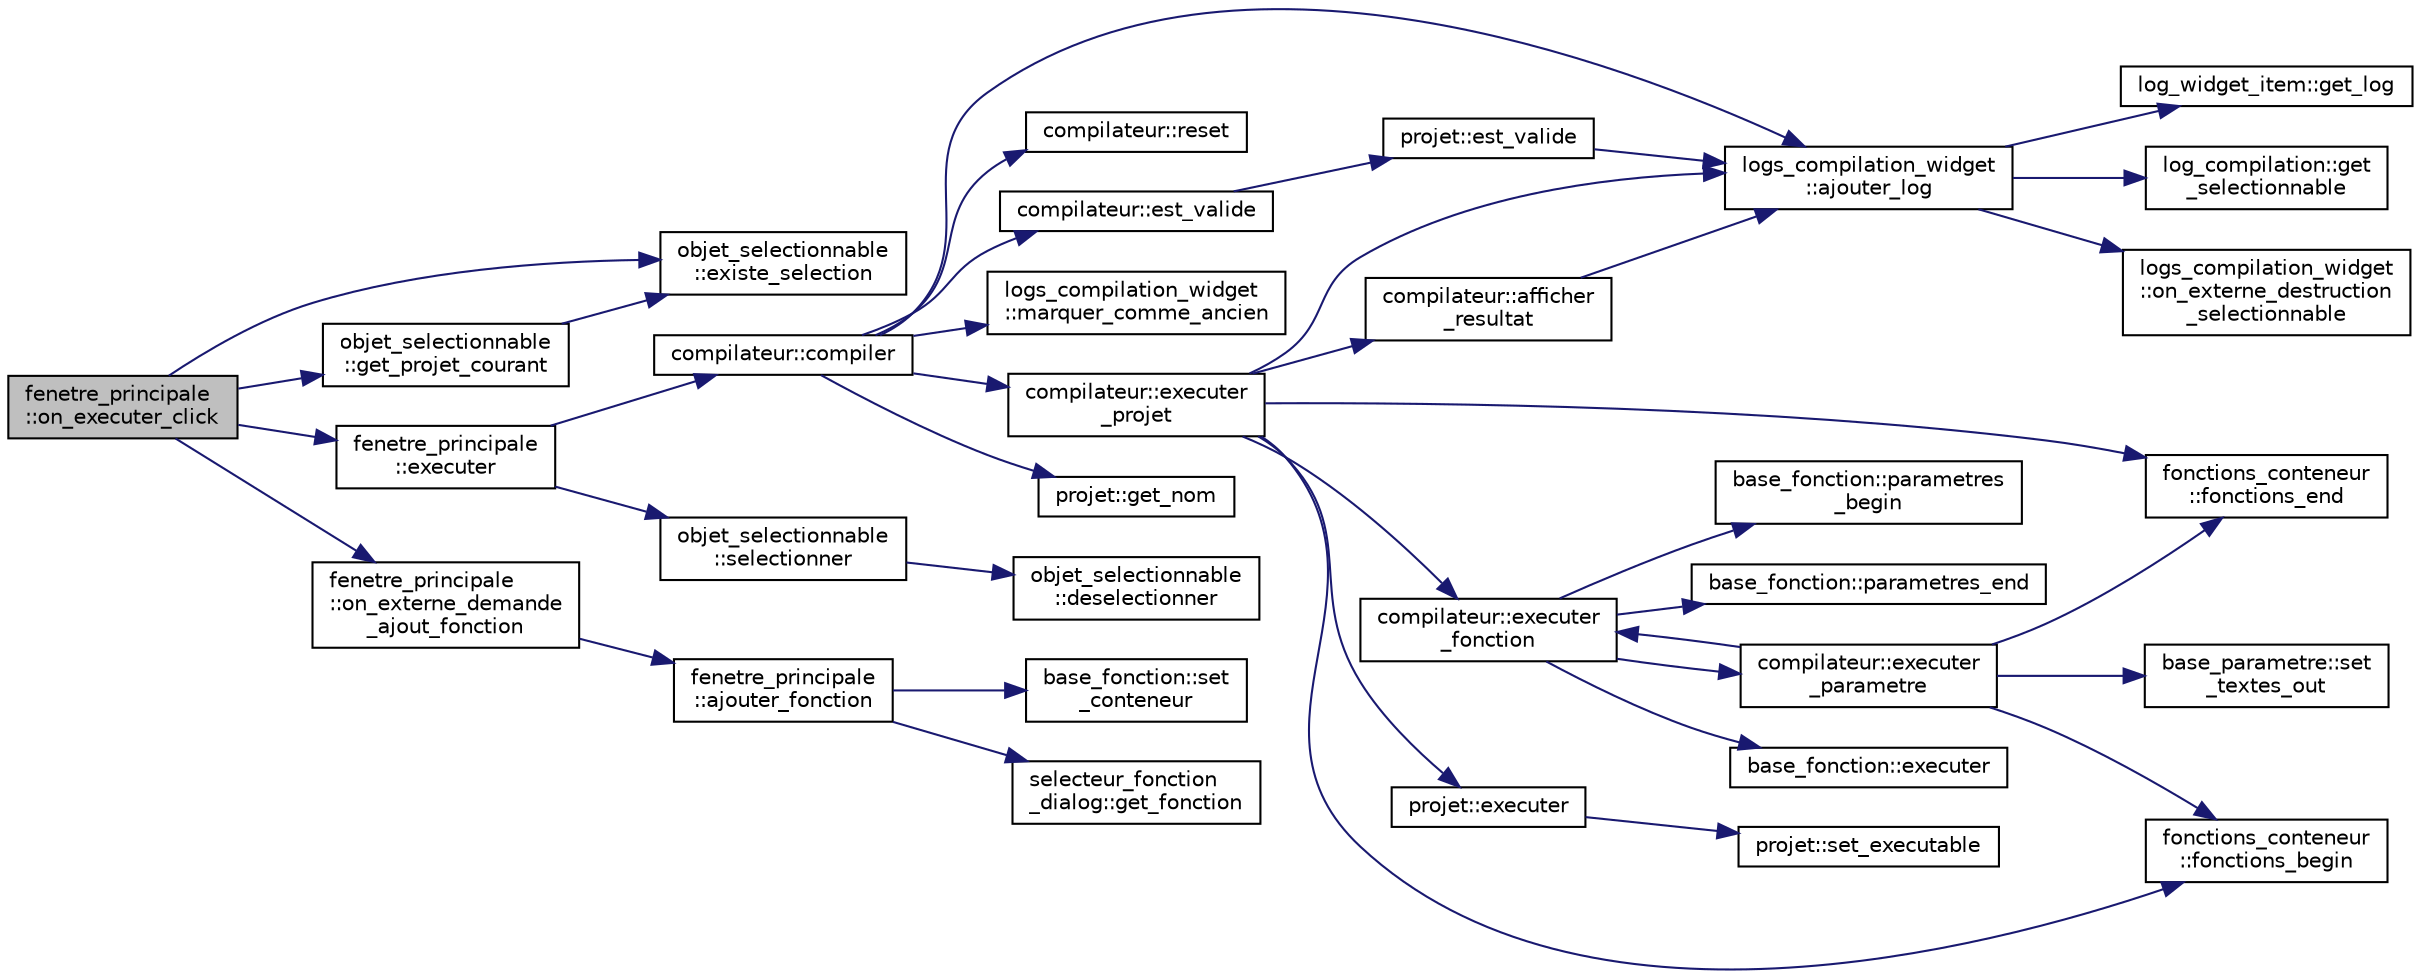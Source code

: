 digraph "fenetre_principale::on_executer_click"
{
  edge [fontname="Helvetica",fontsize="10",labelfontname="Helvetica",labelfontsize="10"];
  node [fontname="Helvetica",fontsize="10",shape=record];
  rankdir="LR";
  Node1155 [label="fenetre_principale\l::on_executer_click",height=0.2,width=0.4,color="black", fillcolor="grey75", style="filled", fontcolor="black"];
  Node1155 -> Node1156 [color="midnightblue",fontsize="10",style="solid",fontname="Helvetica"];
  Node1156 [label="objet_selectionnable\l::existe_selection",height=0.2,width=0.4,color="black", fillcolor="white", style="filled",URL="$classobjet__selectionnable.html#ad3c9ec08e1036a463b6b82176d52364d"];
  Node1155 -> Node1157 [color="midnightblue",fontsize="10",style="solid",fontname="Helvetica"];
  Node1157 [label="fenetre_principale\l::executer",height=0.2,width=0.4,color="black", fillcolor="white", style="filled",URL="$classfenetre__principale.html#aecfd9b9b6bd3ee7d5157485986c98b86",tooltip="Execute un projet donné. "];
  Node1157 -> Node1158 [color="midnightblue",fontsize="10",style="solid",fontname="Helvetica"];
  Node1158 [label="compilateur::compiler",height=0.2,width=0.4,color="black", fillcolor="white", style="filled",URL="$classcompilateur.html#a847c4296256de3cae0436b68bf9e6931",tooltip="Compile un projet donné. "];
  Node1158 -> Node1159 [color="midnightblue",fontsize="10",style="solid",fontname="Helvetica"];
  Node1159 [label="logs_compilation_widget\l::marquer_comme_ancien",height=0.2,width=0.4,color="black", fillcolor="white", style="filled",URL="$classlogs__compilation__widget.html#af8865694dbb81f634a00c9a01ba59878",tooltip="Marque tous logs comme étant ancien. "];
  Node1158 -> Node1160 [color="midnightblue",fontsize="10",style="solid",fontname="Helvetica"];
  Node1160 [label="logs_compilation_widget\l::ajouter_log",height=0.2,width=0.4,color="black", fillcolor="white", style="filled",URL="$classlogs__compilation__widget.html#a51fcc25d77ca9beafc2721d9c84f07a7",tooltip="Ajoute un log à la liste des logs. "];
  Node1160 -> Node1161 [color="midnightblue",fontsize="10",style="solid",fontname="Helvetica"];
  Node1161 [label="log_widget_item::get_log",height=0.2,width=0.4,color="black", fillcolor="white", style="filled",URL="$classlog__widget__item.html#a50885aa7f8b31392370fe1dafe982a62",tooltip="Accesseur du log associé. "];
  Node1160 -> Node1162 [color="midnightblue",fontsize="10",style="solid",fontname="Helvetica"];
  Node1162 [label="log_compilation::get\l_selectionnable",height=0.2,width=0.4,color="black", fillcolor="white", style="filled",URL="$classlog__compilation.html#a33648aa43d6eac93335fbf032c581f67",tooltip="Accesseur de l&#39;objet associé. "];
  Node1160 -> Node1163 [color="midnightblue",fontsize="10",style="solid",fontname="Helvetica"];
  Node1163 [label="logs_compilation_widget\l::on_externe_destruction\l_selectionnable",height=0.2,width=0.4,color="black", fillcolor="white", style="filled",URL="$classlogs__compilation__widget.html#aa1e59554cb81d84ad0cd4245b166b2df",tooltip="Fonction appelée lors de la destruction d&#39;un objet sélectionnable. "];
  Node1158 -> Node1164 [color="midnightblue",fontsize="10",style="solid",fontname="Helvetica"];
  Node1164 [label="projet::get_nom",height=0.2,width=0.4,color="black", fillcolor="white", style="filled",URL="$classprojet.html#aa787fbd9f79b128d3ef24d144be917ff"];
  Node1158 -> Node1165 [color="midnightblue",fontsize="10",style="solid",fontname="Helvetica"];
  Node1165 [label="compilateur::est_valide",height=0.2,width=0.4,color="black", fillcolor="white", style="filled",URL="$classcompilateur.html#aa4a72cef1b007de987e490ff6cda53e9",tooltip="Teste si un projet donné est valide. "];
  Node1165 -> Node1166 [color="midnightblue",fontsize="10",style="solid",fontname="Helvetica"];
  Node1166 [label="projet::est_valide",height=0.2,width=0.4,color="black", fillcolor="white", style="filled",URL="$classprojet.html#ac29c91d7cfa7f3bd873c50fd180631ca"];
  Node1166 -> Node1160 [color="midnightblue",fontsize="10",style="solid",fontname="Helvetica"];
  Node1158 -> Node1167 [color="midnightblue",fontsize="10",style="solid",fontname="Helvetica"];
  Node1167 [label="compilateur::reset",height=0.2,width=0.4,color="black", fillcolor="white", style="filled",URL="$classcompilateur.html#aac14b2b0238183e11048e8ad659359ba",tooltip="Efface la compilation en cours. "];
  Node1158 -> Node1168 [color="midnightblue",fontsize="10",style="solid",fontname="Helvetica"];
  Node1168 [label="compilateur::executer\l_projet",height=0.2,width=0.4,color="black", fillcolor="white", style="filled",URL="$classcompilateur.html#ace8a2bf4b88d33bd17e8c850b0afe8f3",tooltip="Exécute un projet donné. "];
  Node1168 -> Node1169 [color="midnightblue",fontsize="10",style="solid",fontname="Helvetica"];
  Node1169 [label="projet::executer",height=0.2,width=0.4,color="black", fillcolor="white", style="filled",URL="$classprojet.html#a911d33fdf6ee03d513a576ad154a2ffc"];
  Node1169 -> Node1170 [color="midnightblue",fontsize="10",style="solid",fontname="Helvetica"];
  Node1170 [label="projet::set_executable",height=0.2,width=0.4,color="black", fillcolor="white", style="filled",URL="$classprojet.html#a13be1df158d8b52ff980939179dc0c82"];
  Node1168 -> Node1160 [color="midnightblue",fontsize="10",style="solid",fontname="Helvetica"];
  Node1168 -> Node1171 [color="midnightblue",fontsize="10",style="solid",fontname="Helvetica"];
  Node1171 [label="fonctions_conteneur\l::fonctions_begin",height=0.2,width=0.4,color="black", fillcolor="white", style="filled",URL="$classfonctions__conteneur.html#aa1db33c3a0bf76b354e77b4a4324357a"];
  Node1168 -> Node1172 [color="midnightblue",fontsize="10",style="solid",fontname="Helvetica"];
  Node1172 [label="fonctions_conteneur\l::fonctions_end",height=0.2,width=0.4,color="black", fillcolor="white", style="filled",URL="$classfonctions__conteneur.html#a165ee65380980b58b521a62810cd7e27"];
  Node1168 -> Node1173 [color="midnightblue",fontsize="10",style="solid",fontname="Helvetica"];
  Node1173 [label="compilateur::executer\l_fonction",height=0.2,width=0.4,color="black", fillcolor="white", style="filled",URL="$classcompilateur.html#aab9479c05c28d4b15dadb6926d426499",tooltip="Exécute une fonction donnée. "];
  Node1173 -> Node1174 [color="midnightblue",fontsize="10",style="solid",fontname="Helvetica"];
  Node1174 [label="base_fonction::parametres\l_begin",height=0.2,width=0.4,color="black", fillcolor="white", style="filled",URL="$classbase__fonction.html#aa6a1b06544f57e26311eba48b08eaf54",tooltip="Retourne l&#39;itérateur sur le début de la liste des paramètres. "];
  Node1173 -> Node1175 [color="midnightblue",fontsize="10",style="solid",fontname="Helvetica"];
  Node1175 [label="base_fonction::parametres_end",height=0.2,width=0.4,color="black", fillcolor="white", style="filled",URL="$classbase__fonction.html#a39f01a1372ee04c2620602c530431506",tooltip="Retourne l&#39;itérateur sur la fin des paramètres. "];
  Node1173 -> Node1176 [color="midnightblue",fontsize="10",style="solid",fontname="Helvetica"];
  Node1176 [label="compilateur::executer\l_parametre",height=0.2,width=0.4,color="black", fillcolor="white", style="filled",URL="$classcompilateur.html#a20fb0cd0d943e986ac0e44d8d1aa961b",tooltip="Exécute un paramètre donné. "];
  Node1176 -> Node1171 [color="midnightblue",fontsize="10",style="solid",fontname="Helvetica"];
  Node1176 -> Node1172 [color="midnightblue",fontsize="10",style="solid",fontname="Helvetica"];
  Node1176 -> Node1173 [color="midnightblue",fontsize="10",style="solid",fontname="Helvetica"];
  Node1176 -> Node1177 [color="midnightblue",fontsize="10",style="solid",fontname="Helvetica"];
  Node1177 [label="base_parametre::set\l_textes_out",height=0.2,width=0.4,color="black", fillcolor="white", style="filled",URL="$classbase__parametre.html#a5a2f1cde20d86a4bdeda4e9f1da30ac3",tooltip="Initialise les textes de sortie. "];
  Node1173 -> Node1178 [color="midnightblue",fontsize="10",style="solid",fontname="Helvetica"];
  Node1178 [label="base_fonction::executer",height=0.2,width=0.4,color="black", fillcolor="white", style="filled",URL="$classbase__fonction.html#a40c0fb234af5ed3cdbf8a56b5e607c98",tooltip="Méthode virtuelle pure qui exécute la fonction. "];
  Node1168 -> Node1179 [color="midnightblue",fontsize="10",style="solid",fontname="Helvetica"];
  Node1179 [label="compilateur::afficher\l_resultat",height=0.2,width=0.4,color="black", fillcolor="white", style="filled",URL="$classcompilateur.html#acf132e6710b940f3dbb06dbc1b91fb60",tooltip="Affiche le résultat. "];
  Node1179 -> Node1160 [color="midnightblue",fontsize="10",style="solid",fontname="Helvetica"];
  Node1157 -> Node1180 [color="midnightblue",fontsize="10",style="solid",fontname="Helvetica"];
  Node1180 [label="objet_selectionnable\l::selectionner",height=0.2,width=0.4,color="black", fillcolor="white", style="filled",URL="$classobjet__selectionnable.html#a645da22be6e3f8747086da238e788fb9"];
  Node1180 -> Node1181 [color="midnightblue",fontsize="10",style="solid",fontname="Helvetica"];
  Node1181 [label="objet_selectionnable\l::deselectionner",height=0.2,width=0.4,color="black", fillcolor="white", style="filled",URL="$classobjet__selectionnable.html#a555085da89b30b07349064bb54a26138"];
  Node1155 -> Node1182 [color="midnightblue",fontsize="10",style="solid",fontname="Helvetica"];
  Node1182 [label="objet_selectionnable\l::get_projet_courant",height=0.2,width=0.4,color="black", fillcolor="white", style="filled",URL="$classobjet__selectionnable.html#afdc2163828d829f786887b60e11e4717"];
  Node1182 -> Node1156 [color="midnightblue",fontsize="10",style="solid",fontname="Helvetica"];
  Node1155 -> Node1183 [color="midnightblue",fontsize="10",style="solid",fontname="Helvetica"];
  Node1183 [label="fenetre_principale\l::on_externe_demande\l_ajout_fonction",height=0.2,width=0.4,color="black", fillcolor="white", style="filled",URL="$classfenetre__principale.html#afd877cacd6b210f002e5728eab9aee2b",tooltip="Fonction appelée lorsqu&#39;il y a une demande externe d&#39;ajout de fonction. "];
  Node1183 -> Node1184 [color="midnightblue",fontsize="10",style="solid",fontname="Helvetica"];
  Node1184 [label="fenetre_principale\l::ajouter_fonction",height=0.2,width=0.4,color="black", fillcolor="white", style="filled",URL="$classfenetre__principale.html#a0257f102b5827b67ca870579e062232e",tooltip="Ajoute une fonction dans un conteneur donné. "];
  Node1184 -> Node1185 [color="midnightblue",fontsize="10",style="solid",fontname="Helvetica"];
  Node1185 [label="selecteur_fonction\l_dialog::get_fonction",height=0.2,width=0.4,color="black", fillcolor="white", style="filled",URL="$classselecteur__fonction__dialog.html#a35a75e577db0e5ca0e9ac64b5202e176"];
  Node1184 -> Node1186 [color="midnightblue",fontsize="10",style="solid",fontname="Helvetica"];
  Node1186 [label="base_fonction::set\l_conteneur",height=0.2,width=0.4,color="black", fillcolor="white", style="filled",URL="$classbase__fonction.html#aa487a07ab1961bfbdf04ddd3c72b4d3c",tooltip="Initialise le conteneur de la fonction. "];
}
